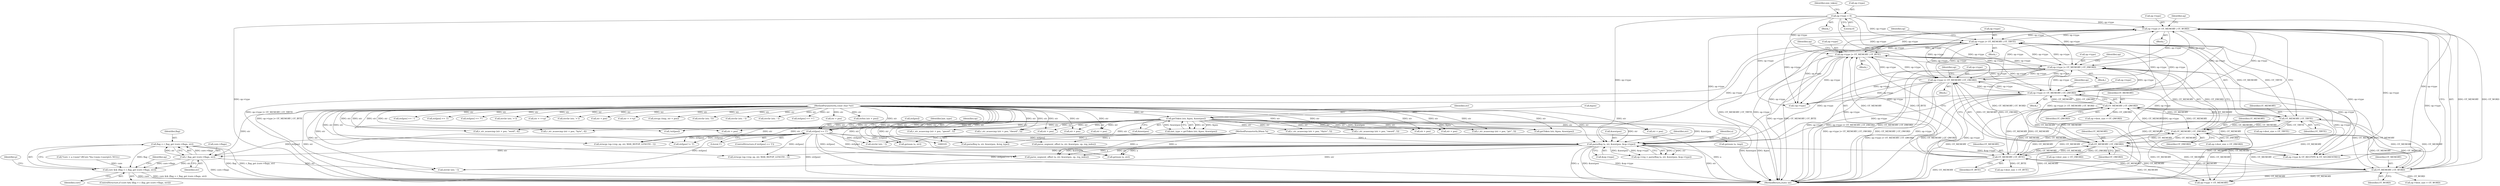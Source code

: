 digraph "0_radare2_9b46d38dd3c4de6048a488b655c7319f845af185@pointer" {
"1000840" [label="(Call,flag = r_flag_get (core->flags, str))"];
"1000842" [label="(Call,r_flag_get (core->flags, str))"];
"1000314" [label="(Call,str[pos] == '[')"];
"1000107" [label="(MethodParameterIn,const char *str)"];
"1000142" [label="(Call,getToken (str, &pos, &nextpos))"];
"1000741" [label="(Call,parseReg (a, str, &nextpos, &op->type))"];
"1000106" [label="(MethodParameterIn,RAsm *a)"];
"1000129" [label="(Call,op->type = 0)"];
"1000193" [label="(Call,op->type |= OT_MEMORY | OT_WORD)"];
"1000293" [label="(Call,op->type |= OT_MEMORY | OT_TBYTE)"];
"1000168" [label="(Call,op->type |= OT_MEMORY | OT_BYTE)"];
"1000218" [label="(Call,op->type |= OT_MEMORY | OT_DWORD)"];
"1000268" [label="(Call,op->type |= OT_MEMORY | OT_OWORD)"];
"1000243" [label="(Call,op->type |= OT_MEMORY | OT_QWORD)"];
"1000247" [label="(Call,OT_MEMORY | OT_QWORD)"];
"1000297" [label="(Call,OT_MEMORY | OT_TBYTE)"];
"1000222" [label="(Call,OT_MEMORY | OT_DWORD)"];
"1000272" [label="(Call,OT_MEMORY | OT_OWORD)"];
"1000172" [label="(Call,OT_MEMORY | OT_BYTE)"];
"1000197" [label="(Call,OT_MEMORY | OT_WORD)"];
"1000838" [label="(Call,core && (flag = r_flag_get (core->flags, str)))"];
"1000404" [label="(Call,str[pos] == '-')"];
"1000939" [label="(Call,getnum (a, str))"];
"1000244" [label="(Call,op->type)"];
"1000249" [label="(Identifier,OT_QWORD)"];
"1000175" [label="(Call,op->dest_size = OT_BYTE)"];
"1000272" [label="(Call,OT_MEMORY | OT_OWORD)"];
"1000142" [label="(Call,getToken (str, &pos, &nextpos))"];
"1000409" [label="(Call,str[pos] == ']')"];
"1000468" [label="(Call,str[pos] == '*')"];
"1000637" [label="(Call,strchr (str, '+'))"];
"1000314" [label="(Call,str[pos] == '[')"];
"1000140" [label="(Call,last_type = getToken (str, &pos, &nextpos))"];
"1000692" [label="(Call,getnum (a, tmp))"];
"1000839" [label="(Identifier,core)"];
"1000267" [label="(Block,)"];
"1000300" [label="(Call,op->dest_size = OT_TBYTE)"];
"1000177" [label="(Identifier,op)"];
"1000150" [label="(Call,r_str_ncasecmp (str + pos, \"ptr\", 3))"];
"1000192" [label="(Block,)"];
"1000169" [label="(Call,op->type)"];
"1000850" [label="(Identifier,op)"];
"1000106" [label="(MethodParameterIn,RAsm *a)"];
"1000198" [label="(Identifier,OT_MEMORY)"];
"1000297" [label="(Call,OT_MEMORY | OT_TBYTE)"];
"1000846" [label="(Identifier,str)"];
"1000746" [label="(Call,&op->type)"];
"1000193" [label="(Call,op->type |= OT_MEMORY | OT_WORD)"];
"1000318" [label="(Literal,'[')"];
"1000212" [label="(Call,str + pos)"];
"1000236" [label="(Call,r_str_ncasecmp (str + pos, \"qword\", 5))"];
"1000217" [label="(Block,)"];
"1000944" [label="(MethodReturn,static int)"];
"1000277" [label="(Identifier,op)"];
"1000302" [label="(Identifier,op)"];
"1000194" [label="(Call,op->type)"];
"1000385" [label="(Call,getToken (str, &pos, &nextpos))"];
"1000868" [label="(Call,str = ++p)"];
"1000162" [label="(Call,str + pos)"];
"1000242" [label="(Block,)"];
"1000744" [label="(Call,&nextpos)"];
"1000261" [label="(Call,r_str_ncasecmp (str + pos, \"oword\", 5))"];
"1000129" [label="(Call,op->type = 0)"];
"1000135" [label="(Identifier,size_token)"];
"1000838" [label="(Call,core && (flag = r_flag_get (core->flags, str)))"];
"1000219" [label="(Call,op->type)"];
"1000275" [label="(Call,op->dest_size = OT_OWORD)"];
"1000222" [label="(Call,OT_MEMORY | OT_DWORD)"];
"1000252" [label="(Identifier,op)"];
"1000274" [label="(Identifier,OT_OWORD)"];
"1000608" [label="(Call,strchr (str, '+'))"];
"1000683" [label="(Call,str + pos)"];
"1000298" [label="(Identifier,OT_MEMORY)"];
"1000199" [label="(Identifier,OT_WORD)"];
"1000823" [label="(Call,*core = a->num? (RCore *)(a->num->userptr): NULL)"];
"1000269" [label="(Call,op->type)"];
"1000143" [label="(Identifier,str)"];
"1000250" [label="(Call,op->dest_size = OT_QWORD)"];
"1000499" [label="(Call,parseReg (a, str, &nextpos, &reg_type))"];
"1000262" [label="(Call,str + pos)"];
"1000781" [label="(Call,parse_segment_offset (a, str, &nextpos, op, reg_index))"];
"1000856" [label="(Call,strchr (str, '-'))"];
"1000237" [label="(Call,str + pos)"];
"1000268" [label="(Call,op->type |= OT_MEMORY | OT_OWORD)"];
"1000323" [label="(Identifier,op)"];
"1000315" [label="(Call,str[pos])"];
"1000110" [label="(Block,)"];
"1000703" [label="(Identifier,last_type)"];
"1000843" [label="(Call,core->flags)"];
"1000737" [label="(Call,op->reg = parseReg (a, str, &nextpos, &op->type))"];
"1000173" [label="(Identifier,OT_MEMORY)"];
"1000223" [label="(Identifier,OT_MEMORY)"];
"1000151" [label="(Call,str + pos)"];
"1000741" [label="(Call,parseReg (a, str, &nextpos, &op->type))"];
"1000837" [label="(ControlStructure,if (core && (flag = r_flag_get (core->flags, str))))"];
"1000107" [label="(MethodParameterIn,const char *str)"];
"1000202" [label="(Identifier,op)"];
"1000211" [label="(Call,r_str_ncasecmp (str + pos, \"dword\", 5))"];
"1000287" [label="(Call,str + pos)"];
"1000197" [label="(Call,OT_MEMORY | OT_WORD)"];
"1000718" [label="(Call,strncpy (op->rep_op, str, MAX_REPOP_LENGTH - 1))"];
"1000187" [label="(Call,str + pos)"];
"1000564" [label="(Call,parse_segment_offset (a, str, &nextpos, op, reg_index))"];
"1000326" [label="(Call,op->type = OT_MEMORY)"];
"1000225" [label="(Call,op->dest_size = OT_DWORD)"];
"1000167" [label="(Block,)"];
"1000248" [label="(Identifier,OT_MEMORY)"];
"1000931" [label="(Call,str = ++p)"];
"1000286" [label="(Call,r_str_ncasecmp (str + pos, \"tbyte\", 5))"];
"1000146" [label="(Call,&nextpos)"];
"1000876" [label="(Call,getnum (a, str))"];
"1000243" [label="(Call,op->type |= OT_MEMORY | OT_QWORD)"];
"1000299" [label="(Identifier,OT_TBYTE)"];
"1000361" [label="(Call,str[pos] != ']')"];
"1000841" [label="(Identifier,flag)"];
"1000144" [label="(Call,&pos)"];
"1000321" [label="(Call,!op->type)"];
"1000681" [label="(Call,strcpy (tmp, str + pos))"];
"1000294" [label="(Call,op->type)"];
"1000855" [label="(Identifier,p)"];
"1000200" [label="(Call,op->dest_size = OT_WORD)"];
"1000649" [label="(Call,strchr (str, ']'))"];
"1000168" [label="(Call,op->type |= OT_MEMORY | OT_BYTE)"];
"1000273" [label="(Identifier,OT_MEMORY)"];
"1000227" [label="(Identifier,op)"];
"1000186" [label="(Call,r_str_ncasecmp (str + pos, \"word\", 4))"];
"1000161" [label="(Call,r_str_ncasecmp (str + pos, \"byte\", 4))"];
"1000622" [label="(Call,strchr (str, '-'))"];
"1000840" [label="(Call,flag = r_flag_get (core->flags, str))"];
"1000174" [label="(Identifier,OT_BYTE)"];
"1000377" [label="(Call,!str[pos])"];
"1000133" [label="(Literal,0)"];
"1000313" [label="(ControlStructure,if (str[pos] == '['))"];
"1000643" [label="(Call,strchr (str, '-'))"];
"1000398" [label="(Call,str[pos] == '+')"];
"1000292" [label="(Block,)"];
"1000743" [label="(Identifier,str)"];
"1000677" [label="(Call,str + pos)"];
"1000247" [label="(Call,OT_MEMORY | OT_QWORD)"];
"1000842" [label="(Call,r_flag_get (core->flags, str))"];
"1000773" [label="(Call,op->type & OT_REGTYPE & OT_SEGMENTREG)"];
"1000224" [label="(Identifier,OT_DWORD)"];
"1000130" [label="(Call,op->type)"];
"1000676" [label="(Call,strlen (str + pos))"];
"1000218" [label="(Call,op->type |= OT_MEMORY | OT_DWORD)"];
"1000919" [label="(Call,strchr (str, '-'))"];
"1000742" [label="(Identifier,a)"];
"1000172" [label="(Call,OT_MEMORY | OT_BYTE)"];
"1000293" [label="(Call,op->type |= OT_MEMORY | OT_TBYTE)"];
"1000887" [label="(Call,strncpy (op->rep_op, str, MAX_REPOP_LENGTH - 1))"];
"1000840" -> "1000838"  [label="AST: "];
"1000840" -> "1000842"  [label="CFG: "];
"1000841" -> "1000840"  [label="AST: "];
"1000842" -> "1000840"  [label="AST: "];
"1000838" -> "1000840"  [label="CFG: "];
"1000840" -> "1000944"  [label="DDG: r_flag_get (core->flags, str)"];
"1000840" -> "1000944"  [label="DDG: flag"];
"1000840" -> "1000838"  [label="DDG: flag"];
"1000842" -> "1000840"  [label="DDG: core->flags"];
"1000842" -> "1000840"  [label="DDG: str"];
"1000842" -> "1000846"  [label="CFG: "];
"1000843" -> "1000842"  [label="AST: "];
"1000846" -> "1000842"  [label="AST: "];
"1000842" -> "1000944"  [label="DDG: core->flags"];
"1000842" -> "1000838"  [label="DDG: core->flags"];
"1000842" -> "1000838"  [label="DDG: str"];
"1000314" -> "1000842"  [label="DDG: str[pos]"];
"1000741" -> "1000842"  [label="DDG: str"];
"1000107" -> "1000842"  [label="DDG: str"];
"1000842" -> "1000856"  [label="DDG: str"];
"1000314" -> "1000313"  [label="AST: "];
"1000314" -> "1000318"  [label="CFG: "];
"1000315" -> "1000314"  [label="AST: "];
"1000318" -> "1000314"  [label="AST: "];
"1000323" -> "1000314"  [label="CFG: "];
"1000703" -> "1000314"  [label="CFG: "];
"1000314" -> "1000944"  [label="DDG: str[pos]"];
"1000314" -> "1000944"  [label="DDG: str[pos] == '['"];
"1000107" -> "1000314"  [label="DDG: str"];
"1000142" -> "1000314"  [label="DDG: str"];
"1000314" -> "1000361"  [label="DDG: str[pos]"];
"1000314" -> "1000718"  [label="DDG: str[pos]"];
"1000314" -> "1000741"  [label="DDG: str[pos]"];
"1000314" -> "1000781"  [label="DDG: str[pos]"];
"1000314" -> "1000856"  [label="DDG: str[pos]"];
"1000314" -> "1000876"  [label="DDG: str[pos]"];
"1000314" -> "1000887"  [label="DDG: str[pos]"];
"1000314" -> "1000919"  [label="DDG: str[pos]"];
"1000314" -> "1000939"  [label="DDG: str[pos]"];
"1000107" -> "1000105"  [label="AST: "];
"1000107" -> "1000944"  [label="DDG: str"];
"1000107" -> "1000142"  [label="DDG: str"];
"1000107" -> "1000150"  [label="DDG: str"];
"1000107" -> "1000151"  [label="DDG: str"];
"1000107" -> "1000161"  [label="DDG: str"];
"1000107" -> "1000162"  [label="DDG: str"];
"1000107" -> "1000186"  [label="DDG: str"];
"1000107" -> "1000187"  [label="DDG: str"];
"1000107" -> "1000211"  [label="DDG: str"];
"1000107" -> "1000212"  [label="DDG: str"];
"1000107" -> "1000236"  [label="DDG: str"];
"1000107" -> "1000237"  [label="DDG: str"];
"1000107" -> "1000261"  [label="DDG: str"];
"1000107" -> "1000262"  [label="DDG: str"];
"1000107" -> "1000286"  [label="DDG: str"];
"1000107" -> "1000287"  [label="DDG: str"];
"1000107" -> "1000361"  [label="DDG: str"];
"1000107" -> "1000377"  [label="DDG: str"];
"1000107" -> "1000385"  [label="DDG: str"];
"1000107" -> "1000398"  [label="DDG: str"];
"1000107" -> "1000404"  [label="DDG: str"];
"1000107" -> "1000409"  [label="DDG: str"];
"1000107" -> "1000468"  [label="DDG: str"];
"1000107" -> "1000499"  [label="DDG: str"];
"1000107" -> "1000564"  [label="DDG: str"];
"1000107" -> "1000608"  [label="DDG: str"];
"1000107" -> "1000622"  [label="DDG: str"];
"1000107" -> "1000637"  [label="DDG: str"];
"1000107" -> "1000643"  [label="DDG: str"];
"1000107" -> "1000649"  [label="DDG: str"];
"1000107" -> "1000676"  [label="DDG: str"];
"1000107" -> "1000677"  [label="DDG: str"];
"1000107" -> "1000681"  [label="DDG: str"];
"1000107" -> "1000683"  [label="DDG: str"];
"1000107" -> "1000718"  [label="DDG: str"];
"1000107" -> "1000741"  [label="DDG: str"];
"1000107" -> "1000781"  [label="DDG: str"];
"1000107" -> "1000856"  [label="DDG: str"];
"1000107" -> "1000868"  [label="DDG: str"];
"1000107" -> "1000876"  [label="DDG: str"];
"1000107" -> "1000887"  [label="DDG: str"];
"1000107" -> "1000919"  [label="DDG: str"];
"1000107" -> "1000931"  [label="DDG: str"];
"1000107" -> "1000939"  [label="DDG: str"];
"1000142" -> "1000140"  [label="AST: "];
"1000142" -> "1000146"  [label="CFG: "];
"1000143" -> "1000142"  [label="AST: "];
"1000144" -> "1000142"  [label="AST: "];
"1000146" -> "1000142"  [label="AST: "];
"1000140" -> "1000142"  [label="CFG: "];
"1000142" -> "1000944"  [label="DDG: &pos"];
"1000142" -> "1000944"  [label="DDG: &nextpos"];
"1000142" -> "1000140"  [label="DDG: str"];
"1000142" -> "1000140"  [label="DDG: &pos"];
"1000142" -> "1000140"  [label="DDG: &nextpos"];
"1000142" -> "1000150"  [label="DDG: str"];
"1000142" -> "1000151"  [label="DDG: str"];
"1000142" -> "1000161"  [label="DDG: str"];
"1000142" -> "1000162"  [label="DDG: str"];
"1000142" -> "1000186"  [label="DDG: str"];
"1000142" -> "1000187"  [label="DDG: str"];
"1000142" -> "1000211"  [label="DDG: str"];
"1000142" -> "1000212"  [label="DDG: str"];
"1000142" -> "1000236"  [label="DDG: str"];
"1000142" -> "1000237"  [label="DDG: str"];
"1000142" -> "1000261"  [label="DDG: str"];
"1000142" -> "1000262"  [label="DDG: str"];
"1000142" -> "1000286"  [label="DDG: str"];
"1000142" -> "1000287"  [label="DDG: str"];
"1000142" -> "1000361"  [label="DDG: str"];
"1000142" -> "1000377"  [label="DDG: str"];
"1000142" -> "1000385"  [label="DDG: str"];
"1000142" -> "1000385"  [label="DDG: &pos"];
"1000142" -> "1000385"  [label="DDG: &nextpos"];
"1000142" -> "1000718"  [label="DDG: str"];
"1000142" -> "1000741"  [label="DDG: str"];
"1000142" -> "1000741"  [label="DDG: &nextpos"];
"1000142" -> "1000919"  [label="DDG: str"];
"1000741" -> "1000737"  [label="AST: "];
"1000741" -> "1000746"  [label="CFG: "];
"1000742" -> "1000741"  [label="AST: "];
"1000743" -> "1000741"  [label="AST: "];
"1000744" -> "1000741"  [label="AST: "];
"1000746" -> "1000741"  [label="AST: "];
"1000737" -> "1000741"  [label="CFG: "];
"1000741" -> "1000944"  [label="DDG: a"];
"1000741" -> "1000944"  [label="DDG: &nextpos"];
"1000741" -> "1000944"  [label="DDG: &op->type"];
"1000741" -> "1000944"  [label="DDG: str"];
"1000741" -> "1000737"  [label="DDG: a"];
"1000741" -> "1000737"  [label="DDG: str"];
"1000741" -> "1000737"  [label="DDG: &nextpos"];
"1000741" -> "1000737"  [label="DDG: &op->type"];
"1000106" -> "1000741"  [label="DDG: a"];
"1000129" -> "1000741"  [label="DDG: op->type"];
"1000193" -> "1000741"  [label="DDG: op->type"];
"1000293" -> "1000741"  [label="DDG: op->type"];
"1000168" -> "1000741"  [label="DDG: op->type"];
"1000218" -> "1000741"  [label="DDG: op->type"];
"1000268" -> "1000741"  [label="DDG: op->type"];
"1000243" -> "1000741"  [label="DDG: op->type"];
"1000741" -> "1000773"  [label="DDG: &op->type"];
"1000741" -> "1000781"  [label="DDG: a"];
"1000741" -> "1000781"  [label="DDG: str"];
"1000741" -> "1000781"  [label="DDG: &nextpos"];
"1000741" -> "1000856"  [label="DDG: str"];
"1000741" -> "1000876"  [label="DDG: a"];
"1000741" -> "1000887"  [label="DDG: str"];
"1000106" -> "1000105"  [label="AST: "];
"1000106" -> "1000944"  [label="DDG: a"];
"1000106" -> "1000499"  [label="DDG: a"];
"1000106" -> "1000564"  [label="DDG: a"];
"1000106" -> "1000692"  [label="DDG: a"];
"1000106" -> "1000781"  [label="DDG: a"];
"1000106" -> "1000876"  [label="DDG: a"];
"1000106" -> "1000939"  [label="DDG: a"];
"1000129" -> "1000110"  [label="AST: "];
"1000129" -> "1000133"  [label="CFG: "];
"1000130" -> "1000129"  [label="AST: "];
"1000133" -> "1000129"  [label="AST: "];
"1000135" -> "1000129"  [label="CFG: "];
"1000129" -> "1000944"  [label="DDG: op->type"];
"1000129" -> "1000168"  [label="DDG: op->type"];
"1000129" -> "1000193"  [label="DDG: op->type"];
"1000129" -> "1000218"  [label="DDG: op->type"];
"1000129" -> "1000243"  [label="DDG: op->type"];
"1000129" -> "1000268"  [label="DDG: op->type"];
"1000129" -> "1000293"  [label="DDG: op->type"];
"1000129" -> "1000321"  [label="DDG: op->type"];
"1000129" -> "1000773"  [label="DDG: op->type"];
"1000193" -> "1000192"  [label="AST: "];
"1000193" -> "1000197"  [label="CFG: "];
"1000194" -> "1000193"  [label="AST: "];
"1000197" -> "1000193"  [label="AST: "];
"1000202" -> "1000193"  [label="CFG: "];
"1000193" -> "1000944"  [label="DDG: op->type"];
"1000193" -> "1000944"  [label="DDG: OT_MEMORY | OT_WORD"];
"1000193" -> "1000944"  [label="DDG: op->type |= OT_MEMORY | OT_WORD"];
"1000193" -> "1000168"  [label="DDG: op->type"];
"1000293" -> "1000193"  [label="DDG: op->type"];
"1000168" -> "1000193"  [label="DDG: op->type"];
"1000218" -> "1000193"  [label="DDG: op->type"];
"1000268" -> "1000193"  [label="DDG: op->type"];
"1000243" -> "1000193"  [label="DDG: op->type"];
"1000197" -> "1000193"  [label="DDG: OT_MEMORY"];
"1000197" -> "1000193"  [label="DDG: OT_WORD"];
"1000193" -> "1000218"  [label="DDG: op->type"];
"1000193" -> "1000243"  [label="DDG: op->type"];
"1000193" -> "1000268"  [label="DDG: op->type"];
"1000193" -> "1000293"  [label="DDG: op->type"];
"1000193" -> "1000321"  [label="DDG: op->type"];
"1000193" -> "1000773"  [label="DDG: op->type"];
"1000293" -> "1000292"  [label="AST: "];
"1000293" -> "1000297"  [label="CFG: "];
"1000294" -> "1000293"  [label="AST: "];
"1000297" -> "1000293"  [label="AST: "];
"1000302" -> "1000293"  [label="CFG: "];
"1000293" -> "1000944"  [label="DDG: op->type"];
"1000293" -> "1000944"  [label="DDG: op->type |= OT_MEMORY | OT_TBYTE"];
"1000293" -> "1000944"  [label="DDG: OT_MEMORY | OT_TBYTE"];
"1000293" -> "1000168"  [label="DDG: op->type"];
"1000293" -> "1000218"  [label="DDG: op->type"];
"1000293" -> "1000243"  [label="DDG: op->type"];
"1000293" -> "1000268"  [label="DDG: op->type"];
"1000168" -> "1000293"  [label="DDG: op->type"];
"1000218" -> "1000293"  [label="DDG: op->type"];
"1000268" -> "1000293"  [label="DDG: op->type"];
"1000243" -> "1000293"  [label="DDG: op->type"];
"1000297" -> "1000293"  [label="DDG: OT_MEMORY"];
"1000297" -> "1000293"  [label="DDG: OT_TBYTE"];
"1000293" -> "1000321"  [label="DDG: op->type"];
"1000293" -> "1000773"  [label="DDG: op->type"];
"1000168" -> "1000167"  [label="AST: "];
"1000168" -> "1000172"  [label="CFG: "];
"1000169" -> "1000168"  [label="AST: "];
"1000172" -> "1000168"  [label="AST: "];
"1000177" -> "1000168"  [label="CFG: "];
"1000168" -> "1000944"  [label="DDG: op->type |= OT_MEMORY | OT_BYTE"];
"1000168" -> "1000944"  [label="DDG: OT_MEMORY | OT_BYTE"];
"1000168" -> "1000944"  [label="DDG: op->type"];
"1000218" -> "1000168"  [label="DDG: op->type"];
"1000268" -> "1000168"  [label="DDG: op->type"];
"1000243" -> "1000168"  [label="DDG: op->type"];
"1000172" -> "1000168"  [label="DDG: OT_MEMORY"];
"1000172" -> "1000168"  [label="DDG: OT_BYTE"];
"1000168" -> "1000218"  [label="DDG: op->type"];
"1000168" -> "1000243"  [label="DDG: op->type"];
"1000168" -> "1000268"  [label="DDG: op->type"];
"1000168" -> "1000321"  [label="DDG: op->type"];
"1000168" -> "1000773"  [label="DDG: op->type"];
"1000218" -> "1000217"  [label="AST: "];
"1000218" -> "1000222"  [label="CFG: "];
"1000219" -> "1000218"  [label="AST: "];
"1000222" -> "1000218"  [label="AST: "];
"1000227" -> "1000218"  [label="CFG: "];
"1000218" -> "1000944"  [label="DDG: op->type"];
"1000218" -> "1000944"  [label="DDG: op->type |= OT_MEMORY | OT_DWORD"];
"1000218" -> "1000944"  [label="DDG: OT_MEMORY | OT_DWORD"];
"1000268" -> "1000218"  [label="DDG: op->type"];
"1000243" -> "1000218"  [label="DDG: op->type"];
"1000222" -> "1000218"  [label="DDG: OT_MEMORY"];
"1000222" -> "1000218"  [label="DDG: OT_DWORD"];
"1000218" -> "1000243"  [label="DDG: op->type"];
"1000218" -> "1000268"  [label="DDG: op->type"];
"1000218" -> "1000321"  [label="DDG: op->type"];
"1000218" -> "1000773"  [label="DDG: op->type"];
"1000268" -> "1000267"  [label="AST: "];
"1000268" -> "1000272"  [label="CFG: "];
"1000269" -> "1000268"  [label="AST: "];
"1000272" -> "1000268"  [label="AST: "];
"1000277" -> "1000268"  [label="CFG: "];
"1000268" -> "1000944"  [label="DDG: op->type"];
"1000268" -> "1000944"  [label="DDG: op->type |= OT_MEMORY | OT_OWORD"];
"1000268" -> "1000944"  [label="DDG: OT_MEMORY | OT_OWORD"];
"1000268" -> "1000243"  [label="DDG: op->type"];
"1000243" -> "1000268"  [label="DDG: op->type"];
"1000272" -> "1000268"  [label="DDG: OT_MEMORY"];
"1000272" -> "1000268"  [label="DDG: OT_OWORD"];
"1000268" -> "1000321"  [label="DDG: op->type"];
"1000268" -> "1000773"  [label="DDG: op->type"];
"1000243" -> "1000242"  [label="AST: "];
"1000243" -> "1000247"  [label="CFG: "];
"1000244" -> "1000243"  [label="AST: "];
"1000247" -> "1000243"  [label="AST: "];
"1000252" -> "1000243"  [label="CFG: "];
"1000243" -> "1000944"  [label="DDG: op->type"];
"1000243" -> "1000944"  [label="DDG: op->type |= OT_MEMORY | OT_QWORD"];
"1000243" -> "1000944"  [label="DDG: OT_MEMORY | OT_QWORD"];
"1000247" -> "1000243"  [label="DDG: OT_MEMORY"];
"1000247" -> "1000243"  [label="DDG: OT_QWORD"];
"1000243" -> "1000321"  [label="DDG: op->type"];
"1000243" -> "1000773"  [label="DDG: op->type"];
"1000247" -> "1000249"  [label="CFG: "];
"1000248" -> "1000247"  [label="AST: "];
"1000249" -> "1000247"  [label="AST: "];
"1000247" -> "1000944"  [label="DDG: OT_MEMORY"];
"1000247" -> "1000172"  [label="DDG: OT_MEMORY"];
"1000247" -> "1000197"  [label="DDG: OT_MEMORY"];
"1000247" -> "1000222"  [label="DDG: OT_MEMORY"];
"1000297" -> "1000247"  [label="DDG: OT_MEMORY"];
"1000222" -> "1000247"  [label="DDG: OT_MEMORY"];
"1000272" -> "1000247"  [label="DDG: OT_MEMORY"];
"1000172" -> "1000247"  [label="DDG: OT_MEMORY"];
"1000197" -> "1000247"  [label="DDG: OT_MEMORY"];
"1000247" -> "1000250"  [label="DDG: OT_QWORD"];
"1000247" -> "1000272"  [label="DDG: OT_MEMORY"];
"1000247" -> "1000297"  [label="DDG: OT_MEMORY"];
"1000247" -> "1000326"  [label="DDG: OT_MEMORY"];
"1000297" -> "1000299"  [label="CFG: "];
"1000298" -> "1000297"  [label="AST: "];
"1000299" -> "1000297"  [label="AST: "];
"1000297" -> "1000944"  [label="DDG: OT_MEMORY"];
"1000297" -> "1000172"  [label="DDG: OT_MEMORY"];
"1000297" -> "1000197"  [label="DDG: OT_MEMORY"];
"1000297" -> "1000222"  [label="DDG: OT_MEMORY"];
"1000297" -> "1000272"  [label="DDG: OT_MEMORY"];
"1000222" -> "1000297"  [label="DDG: OT_MEMORY"];
"1000272" -> "1000297"  [label="DDG: OT_MEMORY"];
"1000172" -> "1000297"  [label="DDG: OT_MEMORY"];
"1000197" -> "1000297"  [label="DDG: OT_MEMORY"];
"1000297" -> "1000300"  [label="DDG: OT_TBYTE"];
"1000297" -> "1000326"  [label="DDG: OT_MEMORY"];
"1000222" -> "1000224"  [label="CFG: "];
"1000223" -> "1000222"  [label="AST: "];
"1000224" -> "1000222"  [label="AST: "];
"1000222" -> "1000944"  [label="DDG: OT_MEMORY"];
"1000222" -> "1000172"  [label="DDG: OT_MEMORY"];
"1000222" -> "1000197"  [label="DDG: OT_MEMORY"];
"1000272" -> "1000222"  [label="DDG: OT_MEMORY"];
"1000172" -> "1000222"  [label="DDG: OT_MEMORY"];
"1000197" -> "1000222"  [label="DDG: OT_MEMORY"];
"1000222" -> "1000225"  [label="DDG: OT_DWORD"];
"1000222" -> "1000272"  [label="DDG: OT_MEMORY"];
"1000222" -> "1000326"  [label="DDG: OT_MEMORY"];
"1000272" -> "1000274"  [label="CFG: "];
"1000273" -> "1000272"  [label="AST: "];
"1000274" -> "1000272"  [label="AST: "];
"1000272" -> "1000944"  [label="DDG: OT_MEMORY"];
"1000272" -> "1000172"  [label="DDG: OT_MEMORY"];
"1000272" -> "1000197"  [label="DDG: OT_MEMORY"];
"1000172" -> "1000272"  [label="DDG: OT_MEMORY"];
"1000197" -> "1000272"  [label="DDG: OT_MEMORY"];
"1000272" -> "1000275"  [label="DDG: OT_OWORD"];
"1000272" -> "1000326"  [label="DDG: OT_MEMORY"];
"1000172" -> "1000174"  [label="CFG: "];
"1000173" -> "1000172"  [label="AST: "];
"1000174" -> "1000172"  [label="AST: "];
"1000172" -> "1000944"  [label="DDG: OT_MEMORY"];
"1000197" -> "1000172"  [label="DDG: OT_MEMORY"];
"1000172" -> "1000175"  [label="DDG: OT_BYTE"];
"1000172" -> "1000197"  [label="DDG: OT_MEMORY"];
"1000172" -> "1000326"  [label="DDG: OT_MEMORY"];
"1000197" -> "1000199"  [label="CFG: "];
"1000198" -> "1000197"  [label="AST: "];
"1000199" -> "1000197"  [label="AST: "];
"1000197" -> "1000944"  [label="DDG: OT_MEMORY"];
"1000197" -> "1000200"  [label="DDG: OT_WORD"];
"1000197" -> "1000326"  [label="DDG: OT_MEMORY"];
"1000838" -> "1000837"  [label="AST: "];
"1000838" -> "1000839"  [label="CFG: "];
"1000839" -> "1000838"  [label="AST: "];
"1000850" -> "1000838"  [label="CFG: "];
"1000855" -> "1000838"  [label="CFG: "];
"1000838" -> "1000944"  [label="DDG: core && (flag = r_flag_get (core->flags, str))"];
"1000838" -> "1000944"  [label="DDG: core"];
"1000823" -> "1000838"  [label="DDG: core"];
}

